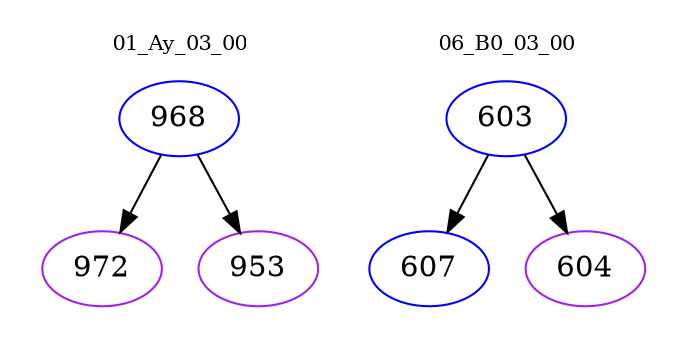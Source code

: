 digraph{
subgraph cluster_0 {
color = white
label = "01_Ay_03_00";
fontsize=10;
T0_968 [label="968", color="blue"]
T0_968 -> T0_972 [color="black"]
T0_972 [label="972", color="purple"]
T0_968 -> T0_953 [color="black"]
T0_953 [label="953", color="purple"]
}
subgraph cluster_1 {
color = white
label = "06_B0_03_00";
fontsize=10;
T1_603 [label="603", color="blue"]
T1_603 -> T1_607 [color="black"]
T1_607 [label="607", color="blue"]
T1_603 -> T1_604 [color="black"]
T1_604 [label="604", color="purple"]
}
}

